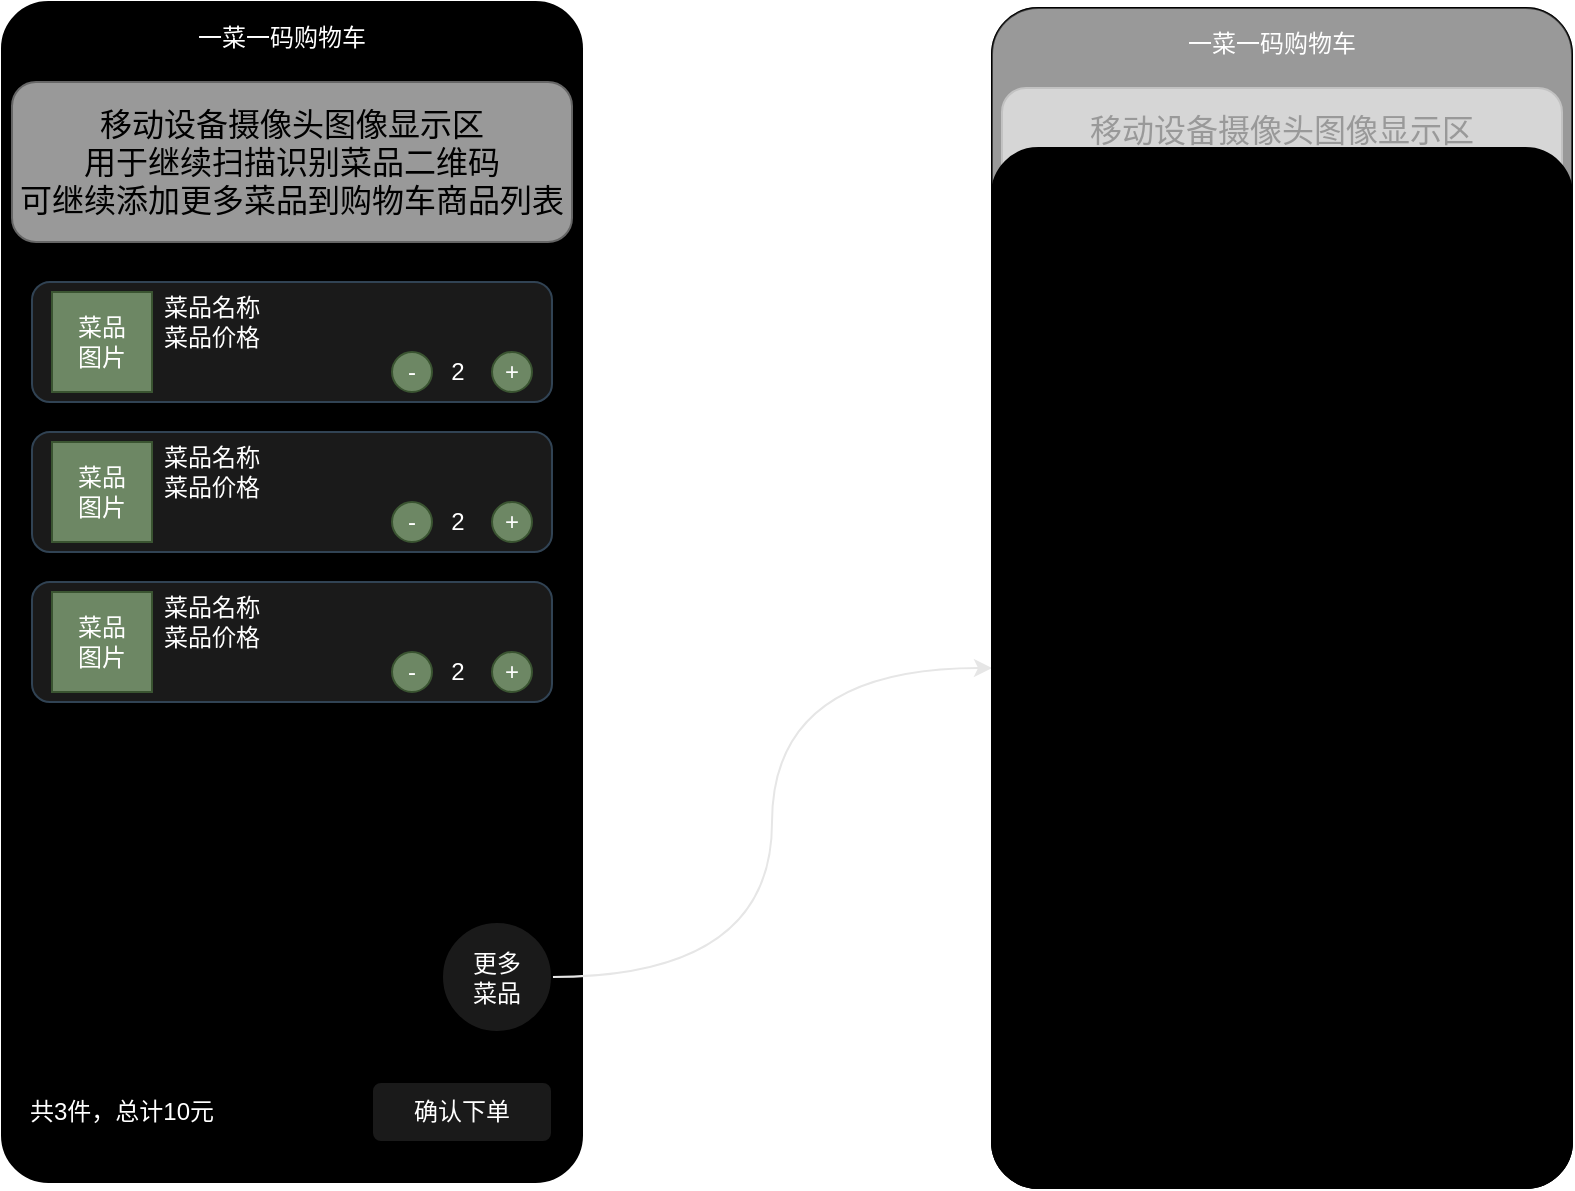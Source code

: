 <mxfile version="24.7.0" type="github">
  <diagram name="第 1 页" id="5e1QNajsPiZG3O762Wmg">
    <mxGraphModel dx="1434" dy="738" grid="1" gridSize="10" guides="1" tooltips="1" connect="1" arrows="1" fold="1" page="1" pageScale="1" pageWidth="827" pageHeight="1169" math="0" shadow="0">
      <root>
        <mxCell id="0" />
        <mxCell id="1" parent="0" />
        <mxCell id="l7FKMuZ3lJQXeuaJFlXs-1" value="" style="rounded=1;whiteSpace=wrap;html=1;fillColor=#000000;arcSize=8;" vertex="1" parent="1">
          <mxGeometry x="145" y="70" width="290" height="590" as="geometry" />
        </mxCell>
        <mxCell id="l7FKMuZ3lJQXeuaJFlXs-2" value="&lt;font style=&quot;font-size: 16px;&quot; color=&quot;#000000&quot;&gt;移动设备摄像头图像显示区&lt;/font&gt;&lt;div style=&quot;font-size: 16px;&quot;&gt;&lt;font style=&quot;font-size: 16px;&quot; color=&quot;#000000&quot;&gt;用于继续扫描识别菜品二维码&lt;/font&gt;&lt;/div&gt;&lt;div style=&quot;font-size: 16px;&quot;&gt;&lt;font style=&quot;font-size: 16px;&quot; color=&quot;#000000&quot;&gt;可继续添加更多菜品到购物车商品列表&lt;/font&gt;&lt;/div&gt;" style="rounded=1;whiteSpace=wrap;html=1;fillColor=#999999;strokeColor=#666666;fontColor=#333333;" vertex="1" parent="1">
          <mxGeometry x="150" y="110" width="280" height="80" as="geometry" />
        </mxCell>
        <mxCell id="l7FKMuZ3lJQXeuaJFlXs-11" value="" style="group" vertex="1" connectable="0" parent="1">
          <mxGeometry x="160" y="210" width="260" height="60" as="geometry" />
        </mxCell>
        <mxCell id="l7FKMuZ3lJQXeuaJFlXs-3" value="" style="rounded=1;whiteSpace=wrap;html=1;fillColor=#1A1A1A;strokeColor=#314354;fontColor=#ffffff;" vertex="1" parent="l7FKMuZ3lJQXeuaJFlXs-11">
          <mxGeometry width="260" height="60" as="geometry" />
        </mxCell>
        <mxCell id="l7FKMuZ3lJQXeuaJFlXs-4" value="菜品&lt;br&gt;图片" style="whiteSpace=wrap;html=1;aspect=fixed;fillColor=#6d8764;fontColor=#ffffff;strokeColor=#3A5431;" vertex="1" parent="l7FKMuZ3lJQXeuaJFlXs-11">
          <mxGeometry x="10" y="5" width="50" height="50" as="geometry" />
        </mxCell>
        <mxCell id="l7FKMuZ3lJQXeuaJFlXs-5" value="&lt;font color=&quot;#ffffff&quot;&gt;菜品名称&lt;br&gt;菜品价格&lt;/font&gt;" style="text;html=1;align=center;verticalAlign=middle;whiteSpace=wrap;rounded=0;" vertex="1" parent="l7FKMuZ3lJQXeuaJFlXs-11">
          <mxGeometry x="60" y="5" width="60" height="30" as="geometry" />
        </mxCell>
        <mxCell id="l7FKMuZ3lJQXeuaJFlXs-6" value="&lt;font color=&quot;#ffffff&quot;&gt;2&lt;/font&gt;" style="text;html=1;align=center;verticalAlign=middle;whiteSpace=wrap;rounded=0;" vertex="1" parent="l7FKMuZ3lJQXeuaJFlXs-11">
          <mxGeometry x="183" y="30" width="60" height="30" as="geometry" />
        </mxCell>
        <mxCell id="l7FKMuZ3lJQXeuaJFlXs-8" value="+" style="ellipse;whiteSpace=wrap;html=1;aspect=fixed;fillColor=#6d8764;fontColor=#ffffff;strokeColor=#3A5431;" vertex="1" parent="l7FKMuZ3lJQXeuaJFlXs-11">
          <mxGeometry x="230" y="35" width="20" height="20" as="geometry" />
        </mxCell>
        <mxCell id="l7FKMuZ3lJQXeuaJFlXs-10" value="-" style="ellipse;whiteSpace=wrap;html=1;aspect=fixed;fillColor=#6d8764;fontColor=#ffffff;strokeColor=#3A5431;" vertex="1" parent="l7FKMuZ3lJQXeuaJFlXs-11">
          <mxGeometry x="180" y="35" width="20" height="20" as="geometry" />
        </mxCell>
        <mxCell id="l7FKMuZ3lJQXeuaJFlXs-12" value="" style="group" vertex="1" connectable="0" parent="1">
          <mxGeometry x="160" y="285" width="260" height="60" as="geometry" />
        </mxCell>
        <mxCell id="l7FKMuZ3lJQXeuaJFlXs-13" value="" style="rounded=1;whiteSpace=wrap;html=1;fillColor=#1A1A1A;strokeColor=#314354;fontColor=#ffffff;" vertex="1" parent="l7FKMuZ3lJQXeuaJFlXs-12">
          <mxGeometry width="260" height="60" as="geometry" />
        </mxCell>
        <mxCell id="l7FKMuZ3lJQXeuaJFlXs-14" value="菜品&lt;br&gt;图片" style="whiteSpace=wrap;html=1;aspect=fixed;fillColor=#6d8764;fontColor=#ffffff;strokeColor=#3A5431;" vertex="1" parent="l7FKMuZ3lJQXeuaJFlXs-12">
          <mxGeometry x="10" y="5" width="50" height="50" as="geometry" />
        </mxCell>
        <mxCell id="l7FKMuZ3lJQXeuaJFlXs-15" value="&lt;font color=&quot;#ffffff&quot;&gt;菜品名称&lt;br&gt;菜品价格&lt;/font&gt;" style="text;html=1;align=center;verticalAlign=middle;whiteSpace=wrap;rounded=0;" vertex="1" parent="l7FKMuZ3lJQXeuaJFlXs-12">
          <mxGeometry x="60" y="5" width="60" height="30" as="geometry" />
        </mxCell>
        <mxCell id="l7FKMuZ3lJQXeuaJFlXs-16" value="&lt;font color=&quot;#ffffff&quot;&gt;2&lt;/font&gt;" style="text;html=1;align=center;verticalAlign=middle;whiteSpace=wrap;rounded=0;" vertex="1" parent="l7FKMuZ3lJQXeuaJFlXs-12">
          <mxGeometry x="183" y="30" width="60" height="30" as="geometry" />
        </mxCell>
        <mxCell id="l7FKMuZ3lJQXeuaJFlXs-17" value="+" style="ellipse;whiteSpace=wrap;html=1;aspect=fixed;fillColor=#6d8764;fontColor=#ffffff;strokeColor=#3A5431;" vertex="1" parent="l7FKMuZ3lJQXeuaJFlXs-12">
          <mxGeometry x="230" y="35" width="20" height="20" as="geometry" />
        </mxCell>
        <mxCell id="l7FKMuZ3lJQXeuaJFlXs-18" value="-" style="ellipse;whiteSpace=wrap;html=1;aspect=fixed;fillColor=#6d8764;fontColor=#ffffff;strokeColor=#3A5431;" vertex="1" parent="l7FKMuZ3lJQXeuaJFlXs-12">
          <mxGeometry x="180" y="35" width="20" height="20" as="geometry" />
        </mxCell>
        <mxCell id="l7FKMuZ3lJQXeuaJFlXs-19" value="" style="group" vertex="1" connectable="0" parent="1">
          <mxGeometry x="160" y="360" width="260" height="60" as="geometry" />
        </mxCell>
        <mxCell id="l7FKMuZ3lJQXeuaJFlXs-20" value="" style="rounded=1;whiteSpace=wrap;html=1;fillColor=#1A1A1A;strokeColor=#314354;fontColor=#ffffff;" vertex="1" parent="l7FKMuZ3lJQXeuaJFlXs-19">
          <mxGeometry width="260" height="60" as="geometry" />
        </mxCell>
        <mxCell id="l7FKMuZ3lJQXeuaJFlXs-21" value="菜品&lt;br&gt;图片" style="whiteSpace=wrap;html=1;aspect=fixed;fillColor=#6d8764;fontColor=#ffffff;strokeColor=#3A5431;" vertex="1" parent="l7FKMuZ3lJQXeuaJFlXs-19">
          <mxGeometry x="10" y="5" width="50" height="50" as="geometry" />
        </mxCell>
        <mxCell id="l7FKMuZ3lJQXeuaJFlXs-22" value="&lt;font color=&quot;#ffffff&quot;&gt;菜品名称&lt;br&gt;菜品价格&lt;/font&gt;" style="text;html=1;align=center;verticalAlign=middle;whiteSpace=wrap;rounded=0;" vertex="1" parent="l7FKMuZ3lJQXeuaJFlXs-19">
          <mxGeometry x="60" y="5" width="60" height="30" as="geometry" />
        </mxCell>
        <mxCell id="l7FKMuZ3lJQXeuaJFlXs-23" value="&lt;font color=&quot;#ffffff&quot;&gt;2&lt;/font&gt;" style="text;html=1;align=center;verticalAlign=middle;whiteSpace=wrap;rounded=0;" vertex="1" parent="l7FKMuZ3lJQXeuaJFlXs-19">
          <mxGeometry x="183" y="30" width="60" height="30" as="geometry" />
        </mxCell>
        <mxCell id="l7FKMuZ3lJQXeuaJFlXs-24" value="+" style="ellipse;whiteSpace=wrap;html=1;aspect=fixed;fillColor=#6d8764;fontColor=#ffffff;strokeColor=#3A5431;" vertex="1" parent="l7FKMuZ3lJQXeuaJFlXs-19">
          <mxGeometry x="230" y="35" width="20" height="20" as="geometry" />
        </mxCell>
        <mxCell id="l7FKMuZ3lJQXeuaJFlXs-25" value="-" style="ellipse;whiteSpace=wrap;html=1;aspect=fixed;fillColor=#6d8764;fontColor=#ffffff;strokeColor=#3A5431;" vertex="1" parent="l7FKMuZ3lJQXeuaJFlXs-19">
          <mxGeometry x="180" y="35" width="20" height="20" as="geometry" />
        </mxCell>
        <mxCell id="l7FKMuZ3lJQXeuaJFlXs-26" value="&lt;font color=&quot;#ffffff&quot;&gt;确认下单&lt;/font&gt;" style="rounded=1;whiteSpace=wrap;html=1;fillColor=#1A1A1A;" vertex="1" parent="1">
          <mxGeometry x="330" y="610" width="90" height="30" as="geometry" />
        </mxCell>
        <mxCell id="l7FKMuZ3lJQXeuaJFlXs-28" value="&lt;font color=&quot;#ffffff&quot;&gt;共3件，总计10元&lt;/font&gt;" style="text;html=1;align=center;verticalAlign=middle;whiteSpace=wrap;rounded=0;" vertex="1" parent="1">
          <mxGeometry x="150" y="610" width="110" height="30" as="geometry" />
        </mxCell>
        <mxCell id="l7FKMuZ3lJQXeuaJFlXs-93" style="edgeStyle=orthogonalEdgeStyle;rounded=0;orthogonalLoop=1;jettySize=auto;html=1;exitX=1;exitY=0.5;exitDx=0;exitDy=0;entryX=0;entryY=0.5;entryDx=0;entryDy=0;curved=1;strokeColor=#E6E6E6;" edge="1" parent="1" source="l7FKMuZ3lJQXeuaJFlXs-29" target="l7FKMuZ3lJQXeuaJFlXs-92">
          <mxGeometry relative="1" as="geometry" />
        </mxCell>
        <mxCell id="l7FKMuZ3lJQXeuaJFlXs-29" value="&lt;font color=&quot;#ffffff&quot;&gt;更多&lt;br&gt;菜品&lt;/font&gt;" style="ellipse;whiteSpace=wrap;html=1;aspect=fixed;fillColor=#1A1A1A;" vertex="1" parent="1">
          <mxGeometry x="365" y="530" width="55" height="55" as="geometry" />
        </mxCell>
        <mxCell id="l7FKMuZ3lJQXeuaJFlXs-30" value="一菜一码购物车" style="text;html=1;align=center;verticalAlign=middle;whiteSpace=wrap;rounded=0;fontColor=#FFFFFF;" vertex="1" parent="1">
          <mxGeometry x="240" y="73" width="90" height="30" as="geometry" />
        </mxCell>
        <mxCell id="l7FKMuZ3lJQXeuaJFlXs-63" value="" style="rounded=1;whiteSpace=wrap;html=1;fillColor=#000000;arcSize=8;" vertex="1" parent="1">
          <mxGeometry x="640" y="73" width="290" height="590" as="geometry" />
        </mxCell>
        <mxCell id="l7FKMuZ3lJQXeuaJFlXs-64" value="&lt;font style=&quot;font-size: 16px;&quot; color=&quot;#000000&quot;&gt;移动设备摄像头图像显示区&lt;/font&gt;&lt;div style=&quot;font-size: 16px;&quot;&gt;&lt;font style=&quot;font-size: 16px;&quot; color=&quot;#000000&quot;&gt;用于继续扫描识别菜品二维码&lt;/font&gt;&lt;/div&gt;&lt;div style=&quot;font-size: 16px;&quot;&gt;&lt;font style=&quot;font-size: 16px;&quot; color=&quot;#000000&quot;&gt;可继续添加更多菜品到购物车商品列表&lt;/font&gt;&lt;/div&gt;" style="rounded=1;whiteSpace=wrap;html=1;fillColor=#999999;strokeColor=#666666;fontColor=#333333;" vertex="1" parent="1">
          <mxGeometry x="645" y="113" width="280" height="80" as="geometry" />
        </mxCell>
        <mxCell id="l7FKMuZ3lJQXeuaJFlXs-65" value="" style="group" vertex="1" connectable="0" parent="1">
          <mxGeometry x="655" y="213" width="260" height="60" as="geometry" />
        </mxCell>
        <mxCell id="l7FKMuZ3lJQXeuaJFlXs-66" value="" style="rounded=1;whiteSpace=wrap;html=1;fillColor=#1A1A1A;strokeColor=#314354;fontColor=#ffffff;" vertex="1" parent="l7FKMuZ3lJQXeuaJFlXs-65">
          <mxGeometry width="260" height="60" as="geometry" />
        </mxCell>
        <mxCell id="l7FKMuZ3lJQXeuaJFlXs-67" value="菜品&lt;br&gt;图片" style="whiteSpace=wrap;html=1;aspect=fixed;fillColor=#6d8764;fontColor=#ffffff;strokeColor=#3A5431;" vertex="1" parent="l7FKMuZ3lJQXeuaJFlXs-65">
          <mxGeometry x="10" y="5" width="50" height="50" as="geometry" />
        </mxCell>
        <mxCell id="l7FKMuZ3lJQXeuaJFlXs-68" value="&lt;font color=&quot;#ffffff&quot;&gt;菜品名称&lt;br&gt;菜品价格&lt;/font&gt;" style="text;html=1;align=center;verticalAlign=middle;whiteSpace=wrap;rounded=0;" vertex="1" parent="l7FKMuZ3lJQXeuaJFlXs-65">
          <mxGeometry x="60" y="5" width="60" height="30" as="geometry" />
        </mxCell>
        <mxCell id="l7FKMuZ3lJQXeuaJFlXs-69" value="&lt;font color=&quot;#ffffff&quot;&gt;2&lt;/font&gt;" style="text;html=1;align=center;verticalAlign=middle;whiteSpace=wrap;rounded=0;" vertex="1" parent="l7FKMuZ3lJQXeuaJFlXs-65">
          <mxGeometry x="183" y="30" width="60" height="30" as="geometry" />
        </mxCell>
        <mxCell id="l7FKMuZ3lJQXeuaJFlXs-70" value="+" style="ellipse;whiteSpace=wrap;html=1;aspect=fixed;fillColor=#6d8764;fontColor=#ffffff;strokeColor=#3A5431;" vertex="1" parent="l7FKMuZ3lJQXeuaJFlXs-65">
          <mxGeometry x="230" y="35" width="20" height="20" as="geometry" />
        </mxCell>
        <mxCell id="l7FKMuZ3lJQXeuaJFlXs-71" value="-" style="ellipse;whiteSpace=wrap;html=1;aspect=fixed;fillColor=#6d8764;fontColor=#ffffff;strokeColor=#3A5431;" vertex="1" parent="l7FKMuZ3lJQXeuaJFlXs-65">
          <mxGeometry x="180" y="35" width="20" height="20" as="geometry" />
        </mxCell>
        <mxCell id="l7FKMuZ3lJQXeuaJFlXs-72" value="" style="group" vertex="1" connectable="0" parent="1">
          <mxGeometry x="655" y="288" width="260" height="60" as="geometry" />
        </mxCell>
        <mxCell id="l7FKMuZ3lJQXeuaJFlXs-73" value="" style="rounded=1;whiteSpace=wrap;html=1;fillColor=#1A1A1A;strokeColor=#314354;fontColor=#ffffff;" vertex="1" parent="l7FKMuZ3lJQXeuaJFlXs-72">
          <mxGeometry width="260" height="60" as="geometry" />
        </mxCell>
        <mxCell id="l7FKMuZ3lJQXeuaJFlXs-74" value="菜品&lt;br&gt;图片" style="whiteSpace=wrap;html=1;aspect=fixed;fillColor=#6d8764;fontColor=#ffffff;strokeColor=#3A5431;" vertex="1" parent="l7FKMuZ3lJQXeuaJFlXs-72">
          <mxGeometry x="10" y="5" width="50" height="50" as="geometry" />
        </mxCell>
        <mxCell id="l7FKMuZ3lJQXeuaJFlXs-75" value="&lt;font color=&quot;#ffffff&quot;&gt;菜品名称&lt;br&gt;菜品价格&lt;/font&gt;" style="text;html=1;align=center;verticalAlign=middle;whiteSpace=wrap;rounded=0;" vertex="1" parent="l7FKMuZ3lJQXeuaJFlXs-72">
          <mxGeometry x="60" y="5" width="60" height="30" as="geometry" />
        </mxCell>
        <mxCell id="l7FKMuZ3lJQXeuaJFlXs-76" value="&lt;font color=&quot;#ffffff&quot;&gt;2&lt;/font&gt;" style="text;html=1;align=center;verticalAlign=middle;whiteSpace=wrap;rounded=0;" vertex="1" parent="l7FKMuZ3lJQXeuaJFlXs-72">
          <mxGeometry x="183" y="30" width="60" height="30" as="geometry" />
        </mxCell>
        <mxCell id="l7FKMuZ3lJQXeuaJFlXs-77" value="+" style="ellipse;whiteSpace=wrap;html=1;aspect=fixed;fillColor=#6d8764;fontColor=#ffffff;strokeColor=#3A5431;" vertex="1" parent="l7FKMuZ3lJQXeuaJFlXs-72">
          <mxGeometry x="230" y="35" width="20" height="20" as="geometry" />
        </mxCell>
        <mxCell id="l7FKMuZ3lJQXeuaJFlXs-78" value="-" style="ellipse;whiteSpace=wrap;html=1;aspect=fixed;fillColor=#6d8764;fontColor=#ffffff;strokeColor=#3A5431;" vertex="1" parent="l7FKMuZ3lJQXeuaJFlXs-72">
          <mxGeometry x="180" y="35" width="20" height="20" as="geometry" />
        </mxCell>
        <mxCell id="l7FKMuZ3lJQXeuaJFlXs-86" value="&lt;font color=&quot;#ffffff&quot;&gt;确认下单&lt;/font&gt;" style="rounded=1;whiteSpace=wrap;html=1;fillColor=#1A1A1A;" vertex="1" parent="1">
          <mxGeometry x="825" y="613" width="90" height="30" as="geometry" />
        </mxCell>
        <mxCell id="l7FKMuZ3lJQXeuaJFlXs-87" value="&lt;font color=&quot;#ffffff&quot;&gt;共3件，总计10元&lt;/font&gt;" style="text;html=1;align=center;verticalAlign=middle;whiteSpace=wrap;rounded=0;" vertex="1" parent="1">
          <mxGeometry x="645" y="613" width="110" height="30" as="geometry" />
        </mxCell>
        <mxCell id="l7FKMuZ3lJQXeuaJFlXs-88" value="&lt;font color=&quot;#ffffff&quot;&gt;更多&lt;br&gt;菜品&lt;/font&gt;" style="ellipse;whiteSpace=wrap;html=1;aspect=fixed;fillColor=#1A1A1A;" vertex="1" parent="1">
          <mxGeometry x="860" y="533" width="55" height="55" as="geometry" />
        </mxCell>
        <mxCell id="l7FKMuZ3lJQXeuaJFlXs-89" value="一菜一码购物车" style="text;html=1;align=center;verticalAlign=middle;whiteSpace=wrap;rounded=0;fontColor=#FFFFFF;" vertex="1" parent="1">
          <mxGeometry x="735" y="76" width="90" height="30" as="geometry" />
        </mxCell>
        <mxCell id="l7FKMuZ3lJQXeuaJFlXs-80" value="" style="rounded=1;whiteSpace=wrap;html=1;fillColor=#1A1A1A;strokeColor=#314354;fontColor=#ffffff;" vertex="1" parent="1">
          <mxGeometry x="655" y="363" width="260" height="60" as="geometry" />
        </mxCell>
        <mxCell id="l7FKMuZ3lJQXeuaJFlXs-81" value="菜品&lt;br&gt;图片" style="whiteSpace=wrap;html=1;aspect=fixed;fillColor=#6d8764;fontColor=#ffffff;strokeColor=#3A5431;" vertex="1" parent="1">
          <mxGeometry x="665" y="368" width="50" height="50" as="geometry" />
        </mxCell>
        <mxCell id="l7FKMuZ3lJQXeuaJFlXs-82" value="&lt;font color=&quot;#ffffff&quot;&gt;菜品名称&lt;br&gt;菜品价格&lt;/font&gt;" style="text;html=1;align=center;verticalAlign=middle;whiteSpace=wrap;rounded=0;" vertex="1" parent="1">
          <mxGeometry x="715" y="368" width="60" height="30" as="geometry" />
        </mxCell>
        <mxCell id="l7FKMuZ3lJQXeuaJFlXs-83" value="&lt;font color=&quot;#ffffff&quot;&gt;2&lt;/font&gt;" style="text;html=1;align=center;verticalAlign=middle;whiteSpace=wrap;rounded=0;" vertex="1" parent="1">
          <mxGeometry x="838" y="393" width="60" height="30" as="geometry" />
        </mxCell>
        <mxCell id="l7FKMuZ3lJQXeuaJFlXs-84" value="+" style="ellipse;whiteSpace=wrap;html=1;aspect=fixed;fillColor=#6d8764;fontColor=#ffffff;strokeColor=#3A5431;" vertex="1" parent="1">
          <mxGeometry x="885" y="398" width="20" height="20" as="geometry" />
        </mxCell>
        <mxCell id="l7FKMuZ3lJQXeuaJFlXs-85" value="-" style="ellipse;whiteSpace=wrap;html=1;aspect=fixed;fillColor=#6d8764;fontColor=#ffffff;strokeColor=#3A5431;" vertex="1" parent="1">
          <mxGeometry x="835" y="398" width="20" height="20" as="geometry" />
        </mxCell>
        <mxCell id="l7FKMuZ3lJQXeuaJFlXs-91" value="" style="rounded=1;whiteSpace=wrap;html=1;fillColor=#FFFFFF;arcSize=8;opacity=60;" vertex="1" parent="1">
          <mxGeometry x="640" y="73" width="290" height="590" as="geometry" />
        </mxCell>
        <mxCell id="l7FKMuZ3lJQXeuaJFlXs-92" value="" style="rounded=1;whiteSpace=wrap;html=1;fillColor=#000000;arcSize=8;" vertex="1" parent="1">
          <mxGeometry x="640" y="143" width="290" height="520" as="geometry" />
        </mxCell>
      </root>
    </mxGraphModel>
  </diagram>
</mxfile>
